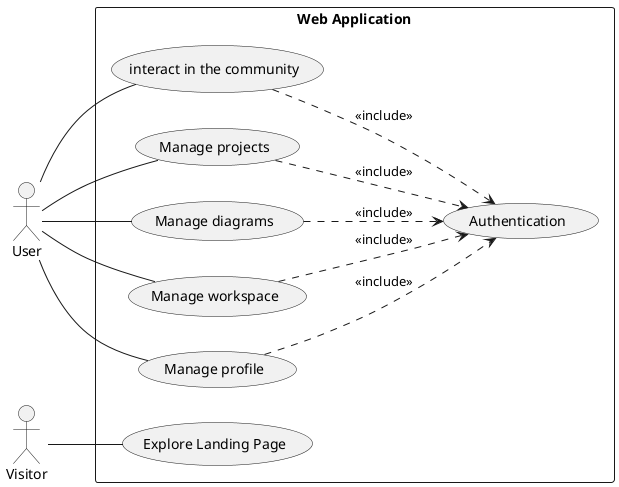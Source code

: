 @startuml

left to right direction

actor "User" as User

actor "Visitor" as Visitor

rectangle "Web Application" {
    usecase "Explore Landing Page" as ExploreLandingPage
    usecase "Authentication" as user_auth

    usecase "interact in the community" as InteractWithCommunity
    usecase "Manage projects" as ManageProjects
    usecase "Manage diagrams" as ManageDiagrams
    usecase "Manage workspace" as ManageWorkspace
    usecase "Manage profile" as EditProfile

    

}



Visitor -- ExploreLandingPage
User -- InteractWithCommunity
User -- ManageProjects
User -- ManageDiagrams
User -- EditProfile
User -- ManageWorkspace



InteractWithCommunity ..> user_auth : <<include>>
ManageProjects ..> user_auth : <<include>>
ManageDiagrams ..> user_auth : <<include>>
ManageWorkspace ..> user_auth : <<include>>
EditProfile ..> user_auth : <<include>>







@enduml